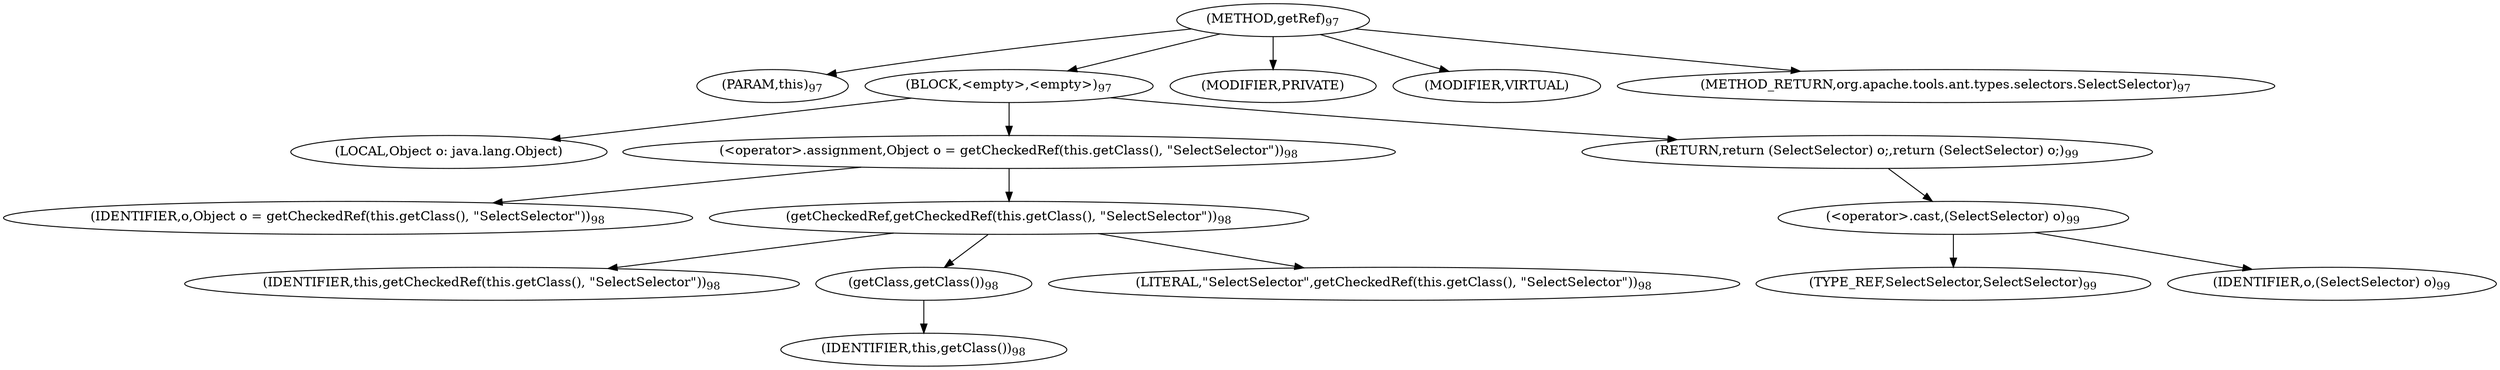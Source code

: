 digraph "getRef" {  
"69" [label = <(METHOD,getRef)<SUB>97</SUB>> ]
"8" [label = <(PARAM,this)<SUB>97</SUB>> ]
"70" [label = <(BLOCK,&lt;empty&gt;,&lt;empty&gt;)<SUB>97</SUB>> ]
"71" [label = <(LOCAL,Object o: java.lang.Object)> ]
"72" [label = <(&lt;operator&gt;.assignment,Object o = getCheckedRef(this.getClass(), &quot;SelectSelector&quot;))<SUB>98</SUB>> ]
"73" [label = <(IDENTIFIER,o,Object o = getCheckedRef(this.getClass(), &quot;SelectSelector&quot;))<SUB>98</SUB>> ]
"74" [label = <(getCheckedRef,getCheckedRef(this.getClass(), &quot;SelectSelector&quot;))<SUB>98</SUB>> ]
"9" [label = <(IDENTIFIER,this,getCheckedRef(this.getClass(), &quot;SelectSelector&quot;))<SUB>98</SUB>> ]
"75" [label = <(getClass,getClass())<SUB>98</SUB>> ]
"7" [label = <(IDENTIFIER,this,getClass())<SUB>98</SUB>> ]
"76" [label = <(LITERAL,&quot;SelectSelector&quot;,getCheckedRef(this.getClass(), &quot;SelectSelector&quot;))<SUB>98</SUB>> ]
"77" [label = <(RETURN,return (SelectSelector) o;,return (SelectSelector) o;)<SUB>99</SUB>> ]
"78" [label = <(&lt;operator&gt;.cast,(SelectSelector) o)<SUB>99</SUB>> ]
"79" [label = <(TYPE_REF,SelectSelector,SelectSelector)<SUB>99</SUB>> ]
"80" [label = <(IDENTIFIER,o,(SelectSelector) o)<SUB>99</SUB>> ]
"81" [label = <(MODIFIER,PRIVATE)> ]
"82" [label = <(MODIFIER,VIRTUAL)> ]
"83" [label = <(METHOD_RETURN,org.apache.tools.ant.types.selectors.SelectSelector)<SUB>97</SUB>> ]
  "69" -> "8" 
  "69" -> "70" 
  "69" -> "81" 
  "69" -> "82" 
  "69" -> "83" 
  "70" -> "71" 
  "70" -> "72" 
  "70" -> "77" 
  "72" -> "73" 
  "72" -> "74" 
  "74" -> "9" 
  "74" -> "75" 
  "74" -> "76" 
  "75" -> "7" 
  "77" -> "78" 
  "78" -> "79" 
  "78" -> "80" 
}
